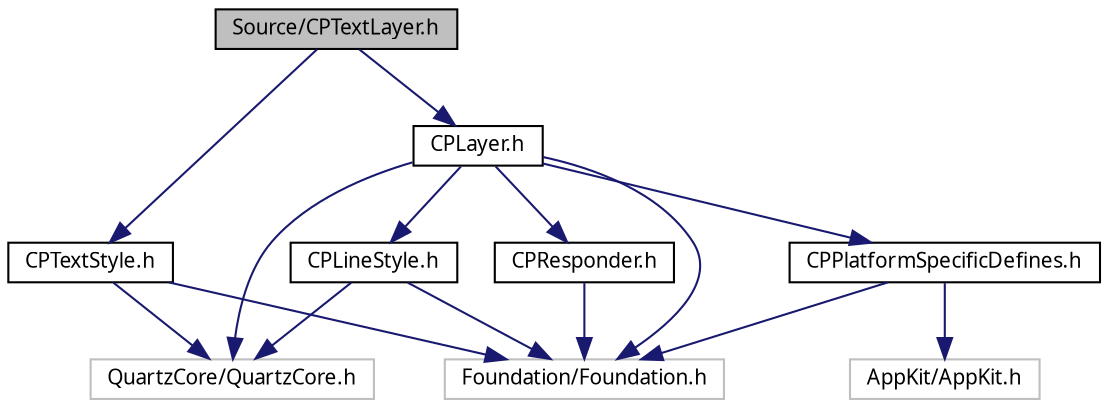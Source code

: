 digraph G
{
  bgcolor="transparent";
  edge [fontname="Lucinda Grande",fontsize="10",labelfontname="Lucinda Grande",labelfontsize="10"];
  node [fontname="Lucinda Grande",fontsize="10",shape=record];
  Node1 [label="Source/CPTextLayer.h",height=0.2,width=0.4,color="black", fillcolor="grey75", style="filled" fontcolor="black"];
  Node1 -> Node2 [color="midnightblue",fontsize="10",style="solid",fontname="Lucinda Grande"];
  Node2 [label="CPTextStyle.h",height=0.2,width=0.4,color="black",URL="$_c_p_text_style_8h_source.html"];
  Node2 -> Node3 [color="midnightblue",fontsize="10",style="solid",fontname="Lucinda Grande"];
  Node3 [label="Foundation/Foundation.h",height=0.2,width=0.4,color="grey75"];
  Node2 -> Node4 [color="midnightblue",fontsize="10",style="solid",fontname="Lucinda Grande"];
  Node4 [label="QuartzCore/QuartzCore.h",height=0.2,width=0.4,color="grey75"];
  Node1 -> Node5 [color="midnightblue",fontsize="10",style="solid",fontname="Lucinda Grande"];
  Node5 [label="CPLayer.h",height=0.2,width=0.4,color="black",URL="$_c_p_layer_8h_source.html"];
  Node5 -> Node4 [color="midnightblue",fontsize="10",style="solid",fontname="Lucinda Grande"];
  Node5 -> Node6 [color="midnightblue",fontsize="10",style="solid",fontname="Lucinda Grande"];
  Node6 [label="CPLineStyle.h",height=0.2,width=0.4,color="black",URL="$_c_p_line_style_8h_source.html"];
  Node6 -> Node4 [color="midnightblue",fontsize="10",style="solid",fontname="Lucinda Grande"];
  Node6 -> Node3 [color="midnightblue",fontsize="10",style="solid",fontname="Lucinda Grande"];
  Node5 -> Node7 [color="midnightblue",fontsize="10",style="solid",fontname="Lucinda Grande"];
  Node7 [label="CPResponder.h",height=0.2,width=0.4,color="black",URL="$_c_p_responder_8h_source.html"];
  Node7 -> Node3 [color="midnightblue",fontsize="10",style="solid",fontname="Lucinda Grande"];
  Node5 -> Node8 [color="midnightblue",fontsize="10",style="solid",fontname="Lucinda Grande"];
  Node8 [label="CPPlatformSpecificDefines.h",height=0.2,width=0.4,color="black",URL="$_c_p_platform_specific_defines_8h.html"];
  Node8 -> Node3 [color="midnightblue",fontsize="10",style="solid",fontname="Lucinda Grande"];
  Node8 -> Node9 [color="midnightblue",fontsize="10",style="solid",fontname="Lucinda Grande"];
  Node9 [label="AppKit/AppKit.h",height=0.2,width=0.4,color="grey75"];
  Node5 -> Node3 [color="midnightblue",fontsize="10",style="solid",fontname="Lucinda Grande"];
}
